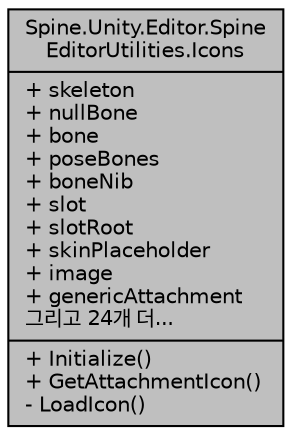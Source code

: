 digraph "Spine.Unity.Editor.SpineEditorUtilities.Icons"
{
 // LATEX_PDF_SIZE
  edge [fontname="Helvetica",fontsize="10",labelfontname="Helvetica",labelfontsize="10"];
  node [fontname="Helvetica",fontsize="10",shape=record];
  Node1 [label="{Spine.Unity.Editor.Spine\lEditorUtilities.Icons\n|+ skeleton\l+ nullBone\l+ bone\l+ poseBones\l+ boneNib\l+ slot\l+ slotRoot\l+ skinPlaceholder\l+ image\l+ genericAttachment\l그리고 24개 더...\l|+ Initialize()\l+ GetAttachmentIcon()\l- LoadIcon()\l}",height=0.2,width=0.4,color="black", fillcolor="grey75", style="filled", fontcolor="black",tooltip=" "];
}
